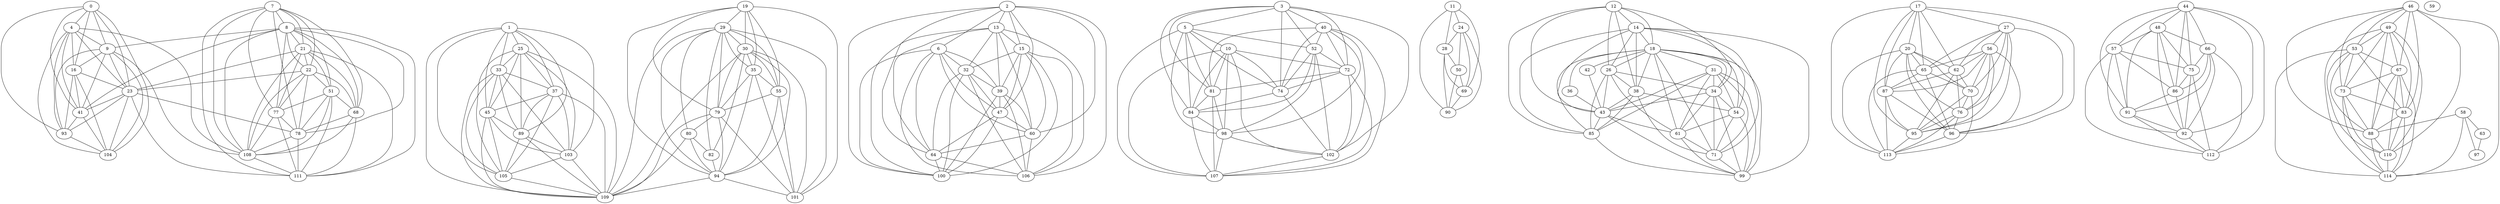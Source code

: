 graph {
	0 -- 4
	0 -- 9
	0 -- 16
	0 -- 23
	0 -- 41
	0 -- 93
	0 -- 104
	1 -- 25
	1 -- 33
	1 -- 37
	1 -- 45
	1 -- 89
	1 -- 103
	1 -- 105
	1 -- 109
	2 -- 6
	2 -- 13
	2 -- 15
	2 -- 47
	2 -- 60
	2 -- 64
	2 -- 100
	2 -- 106
	3 -- 5
	3 -- 40
	3 -- 52
	3 -- 72
	3 -- 74
	3 -- 81
	3 -- 84
	3 -- 102
	4 -- 9
	4 -- 16
	4 -- 23
	4 -- 41
	4 -- 93
	4 -- 104
	4 -- 108
	5 -- 10
	5 -- 52
	5 -- 74
	5 -- 81
	5 -- 84
	5 -- 98
	5 -- 107
	6 -- 32
	6 -- 39
	6 -- 47
	6 -- 60
	6 -- 64
	6 -- 100
	6 -- 106
	7 -- 8
	7 -- 21
	7 -- 22
	7 -- 68
	7 -- 77
	7 -- 78
	7 -- 108
	7 -- 111
	8 -- 9
	8 -- 21
	8 -- 22
	8 -- 41
	8 -- 51
	8 -- 68
	8 -- 77
	8 -- 78
	8 -- 108
	8 -- 111
	9 -- 16
	9 -- 23
	9 -- 41
	9 -- 93
	9 -- 104
	9 -- 108
	10 -- 72
	10 -- 74
	10 -- 81
	10 -- 84
	10 -- 98
	10 -- 102
	10 -- 107
	11 -- 24
	11 -- 28
	11 -- 69
	11 -- 90
	12 -- 14
	12 -- 18
	12 -- 26
	12 -- 34
	12 -- 38
	12 -- 43
	12 -- 85
	13 -- 15
	13 -- 32
	13 -- 39
	13 -- 60
	13 -- 64
	13 -- 100
	13 -- 106
	14 -- 18
	14 -- 26
	14 -- 38
	14 -- 43
	14 -- 54
	14 -- 71
	14 -- 85
	14 -- 99
	15 -- 32
	15 -- 39
	15 -- 47
	15 -- 60
	15 -- 100
	15 -- 106
	16 -- 23
	16 -- 41
	16 -- 93
	16 -- 104
	17 -- 20
	17 -- 27
	17 -- 62
	17 -- 65
	17 -- 87
	17 -- 95
	17 -- 96
	17 -- 113
	18 -- 26
	18 -- 31
	18 -- 34
	18 -- 36
	18 -- 38
	18 -- 42
	18 -- 54
	18 -- 61
	18 -- 71
	18 -- 85
	18 -- 99
	19 -- 29
	19 -- 30
	19 -- 35
	19 -- 55
	19 -- 79
	19 -- 94
	19 -- 101
	20 -- 62
	20 -- 65
	20 -- 70
	20 -- 76
	20 -- 87
	20 -- 96
	20 -- 113
	21 -- 22
	21 -- 23
	21 -- 51
	21 -- 68
	21 -- 77
	21 -- 108
	21 -- 111
	22 -- 23
	22 -- 51
	22 -- 68
	22 -- 77
	22 -- 78
	22 -- 108
	23 -- 41
	23 -- 78
	23 -- 93
	23 -- 104
	23 -- 111
	24 -- 28
	24 -- 50
	24 -- 69
	24 -- 90
	25 -- 33
	25 -- 37
	25 -- 45
	25 -- 89
	25 -- 103
	25 -- 105
	25 -- 109
	26 -- 34
	26 -- 38
	26 -- 43
	26 -- 61
	26 -- 85
	27 -- 56
	27 -- 62
	27 -- 65
	27 -- 70
	27 -- 76
	27 -- 95
	27 -- 96
	28 -- 50
	28 -- 69
	28 -- 90
	29 -- 30
	29 -- 35
	29 -- 55
	29 -- 79
	29 -- 80
	29 -- 82
	29 -- 94
	29 -- 101
	29 -- 109
	30 -- 35
	30 -- 55
	30 -- 79
	30 -- 82
	30 -- 94
	30 -- 101
	30 -- 109
	31 -- 34
	31 -- 43
	31 -- 54
	31 -- 61
	31 -- 71
	31 -- 85
	31 -- 99
	32 -- 39
	32 -- 47
	32 -- 64
	32 -- 100
	32 -- 106
	33 -- 37
	33 -- 45
	33 -- 89
	33 -- 103
	33 -- 105
	33 -- 109
	34 -- 43
	34 -- 54
	34 -- 61
	34 -- 71
	34 -- 99
	35 -- 55
	35 -- 79
	35 -- 94
	35 -- 101
	36 -- 43
	37 -- 45
	37 -- 89
	37 -- 103
	37 -- 105
	37 -- 109
	38 -- 43
	38 -- 54
	38 -- 71
	38 -- 85
	39 -- 47
	39 -- 60
	39 -- 100
	39 -- 106
	40 -- 52
	40 -- 72
	40 -- 74
	40 -- 81
	40 -- 98
	40 -- 102
	40 -- 107
	41 -- 93
	41 -- 104
	42 -- 43
	43 -- 61
	43 -- 85
	43 -- 99
	44 -- 48
	44 -- 57
	44 -- 66
	44 -- 75
	44 -- 86
	44 -- 91
	44 -- 92
	44 -- 112
	45 -- 89
	45 -- 103
	45 -- 105
	45 -- 109
	46 -- 49
	46 -- 53
	46 -- 67
	46 -- 73
	46 -- 83
	46 -- 88
	46 -- 110
	46 -- 114
	47 -- 60
	47 -- 64
	47 -- 100
	48 -- 57
	48 -- 66
	48 -- 75
	48 -- 86
	48 -- 91
	48 -- 92
	49 -- 53
	49 -- 67
	49 -- 73
	49 -- 83
	49 -- 88
	49 -- 110
	49 -- 114
	50 -- 69
	50 -- 90
	51 -- 68
	51 -- 77
	51 -- 78
	51 -- 108
	51 -- 111
	52 -- 72
	52 -- 74
	52 -- 84
	52 -- 98
	52 -- 102
	53 -- 67
	53 -- 73
	53 -- 83
	53 -- 88
	53 -- 110
	53 -- 114
	54 -- 61
	54 -- 71
	54 -- 99
	55 -- 79
	55 -- 94
	55 -- 101
	56 -- 62
	56 -- 65
	56 -- 70
	56 -- 76
	56 -- 87
	56 -- 95
	56 -- 96
	57 -- 75
	57 -- 86
	57 -- 91
	57 -- 92
	57 -- 112
	58 -- 63
	58 -- 88
	58 -- 97
	58 -- 114
	59
	60 -- 64
	60 -- 106
	61 -- 71
	61 -- 99
	62 -- 70
	62 -- 76
	62 -- 87
	62 -- 95
	63 -- 97
	64 -- 100
	64 -- 106
	65 -- 70
	65 -- 87
	65 -- 96
	65 -- 113
	66 -- 75
	66 -- 86
	66 -- 91
	66 -- 92
	66 -- 112
	67 -- 73
	67 -- 83
	67 -- 88
	67 -- 110
	67 -- 114
	68 -- 78
	68 -- 108
	68 -- 111
	69 -- 90
	70 -- 76
	70 -- 95
	70 -- 113
	71 -- 99
	72 -- 74
	72 -- 81
	72 -- 102
	72 -- 107
	73 -- 83
	73 -- 88
	73 -- 110
	73 -- 114
	74 -- 84
	74 -- 102
	75 -- 86
	75 -- 92
	75 -- 112
	76 -- 95
	76 -- 96
	76 -- 113
	77 -- 78
	77 -- 108
	77 -- 111
	78 -- 108
	78 -- 111
	79 -- 80
	79 -- 94
	79 -- 101
	79 -- 109
	80 -- 82
	80 -- 94
	80 -- 109
	81 -- 84
	81 -- 98
	81 -- 107
	82 -- 94
	83 -- 88
	83 -- 110
	83 -- 114
	84 -- 98
	84 -- 107
	85 -- 99
	86 -- 91
	86 -- 92
	87 -- 95
	87 -- 96
	87 -- 113
	88 -- 110
	88 -- 114
	89 -- 103
	89 -- 105
	89 -- 109
	91 -- 92
	91 -- 112
	92 -- 112
	93 -- 104
	94 -- 101
	94 -- 109
	95 -- 113
	96 -- 113
	98 -- 102
	98 -- 107
	102 -- 107
	103 -- 105
	103 -- 109
	105 -- 109
	108 -- 111
	110 -- 114
}
